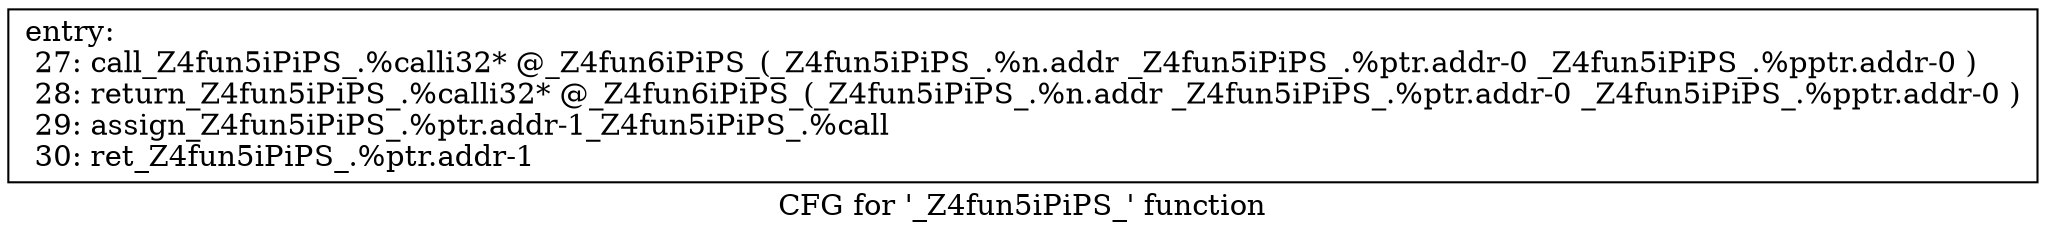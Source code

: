 digraph "CFG for '_Z4fun5iPiPS_' function" {
	label="CFG for '_Z4fun5iPiPS_' function" ;

	Node0x97f5250 [shape=record,label="{entry:\l 27: call	_Z4fun5iPiPS_.%call	i32* @_Z4fun6iPiPS_(_Z4fun5iPiPS_.%n.addr _Z4fun5iPiPS_.%ptr.addr-0 _Z4fun5iPiPS_.%pptr.addr-0 )\l 28: return	_Z4fun5iPiPS_.%call	i32* @_Z4fun6iPiPS_(_Z4fun5iPiPS_.%n.addr _Z4fun5iPiPS_.%ptr.addr-0 _Z4fun5iPiPS_.%pptr.addr-0 )\l 29: assign	_Z4fun5iPiPS_.%ptr.addr-1	_Z4fun5iPiPS_.%call\l 30: ret	_Z4fun5iPiPS_.%ptr.addr-1\l }"];
}
